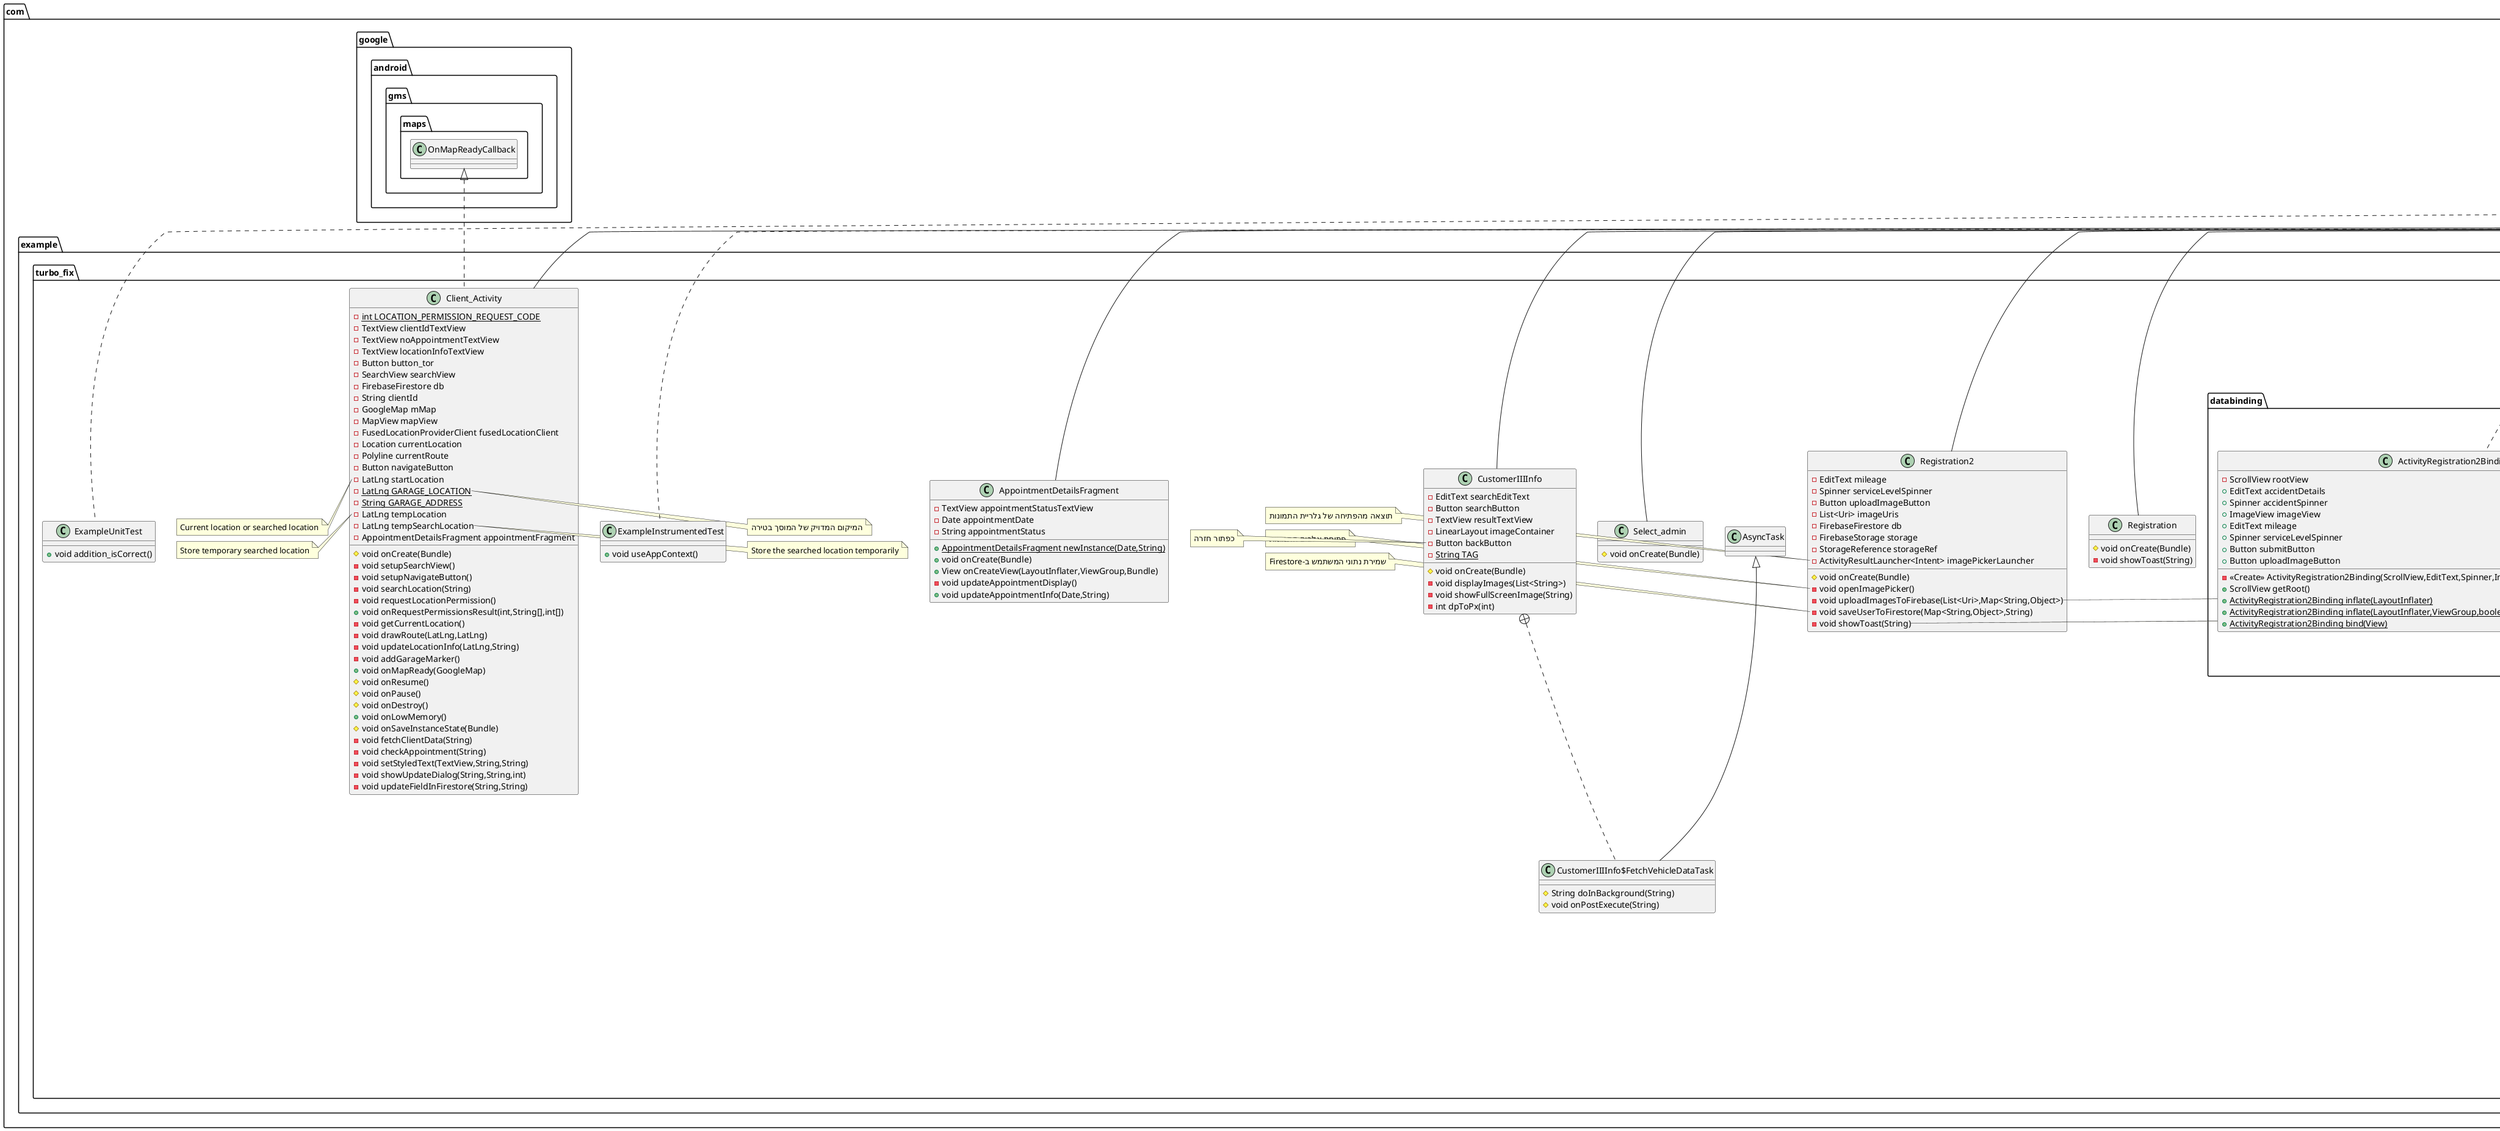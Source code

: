 @startuml
class com.example.turbo_fix.Admin_Activity {
- RecyclerView recyclerView
- SwipeRefreshLayout swipeRefresh
- View emptyStateLayout
- ChipGroup filterChipGroup
- FirebaseFirestore db
- AppointmentsAdapter adapter
- List<AppointmentItem> appointments
- FirebaseStorage storage
# void onCreate(Bundle)
- void showBlockHoursDialog()
- void blockEntireDay(Date)
- void blockSpecificHour(Date,String)
- boolean isAdmin()
- void deleteExpiredAppointments()
- void loadAppointments()
- Date getEndOfDay(Date)
- void updateUI()
- void showAppointmentDetails(AppointmentItem)
- void deleteAppointment(AppointmentItem)
}


class com.example.turbo_fix.Admin_Activity$AppointmentItem {
~ String userId
~ String appointmentId
~ String clientName
~ Date date
~ String description
~ Boolean knowsProblem
~ long timezoneOffset
}

class com.example.turbo_fix.Admin_Activity$AppointmentsAdapter {
+ ViewHolder onCreateViewHolder(ViewGroup,int)
+ void onBindViewHolder(ViewHolder,int)
+ int getItemCount()
}

class com.example.turbo_fix.Admin_Activity$AppointmentsAdapter$ViewHolder {
~ TextView clientNameText
~ TextView clientIdText
~ TextView appointmentDateText
~ TextView problemDescriptionText
~ ImageButton deleteButton
~ View viewDetailsButton
~ <<Create>> ViewHolder(View)
}


class com.example.turbo_fix.databinding.DialogFullscreenImageBinding {
- RelativeLayout rootView
+ ImageView fullscreenImage
+ ProgressBar loadingIndicator
- <<Create>> DialogFullscreenImageBinding(RelativeLayout,ImageView,ProgressBar)
+ RelativeLayout getRoot()
+ {static} DialogFullscreenImageBinding inflate(LayoutInflater)
+ {static} DialogFullscreenImageBinding inflate(LayoutInflater,ViewGroup,boolean)
+ {static} DialogFullscreenImageBinding bind(View)
}


class com.example.turbo_fix.databinding.ActivityClientBinding {
- ScrollView rootView
+ FrameLayout appointmentFragmentContainer
+ Button buttonTor
+ TextView carModelTextView
+ TextView carTypeTextView
+ TextView clientIdTextView
+ TextView clientNameTextView
+ TextView kilometersTextView
+ TextView locationInfoTextView
+ MapView map
+ Button navigateButton
+ SearchView searchView
+ ImageButton wrenchButton
- <<Create>> ActivityClientBinding(ScrollView,FrameLayout,Button,TextView,TextView,TextView,TextView,TextView,TextView,MapView,Button,SearchView,ImageButton)
+ ScrollView getRoot()
+ {static} ActivityClientBinding inflate(LayoutInflater)
+ {static} ActivityClientBinding inflate(LayoutInflater,ViewGroup,boolean)
+ {static} ActivityClientBinding bind(View)
}


class com.example.turbo_fix.Select_admin {
# void onCreate(Bundle)
}

class com.example.turbo_fix.databinding.DialogAppointmentDetailsBinding {
- ScrollView rootView
+ TextView clientIdText
+ TextView clientNameText
+ ImageButton copyButton
+ TextView dateText
+ TextView descriptionText
+ LinearLayout imagesContainer
+ ProgressBar loadingProgress
+ TextView problemTypeText
+ TextView timeText
- <<Create>> DialogAppointmentDetailsBinding(ScrollView,TextView,TextView,ImageButton,TextView,TextView,LinearLayout,ProgressBar,TextView,TextView)
+ ScrollView getRoot()
+ {static} DialogAppointmentDetailsBinding inflate(LayoutInflater)
+ {static} DialogAppointmentDetailsBinding inflate(LayoutInflater,ViewGroup,boolean)
+ {static} DialogAppointmentDetailsBinding bind(View)
}


class com.example.turbo_fix.ExampleUnitTest {
+ void addition_isCorrect()
}
note top of com.example.turbo_fix.ExampleUnitTest

 * Example local unit test, which will execute on the development machine (host).
 *
 * @see <a href="http://d.android.com/tools/testing">Testing documentation</a>
 
end note


class com.example.turbo_fix.AppointmentDetailsFragment {
- TextView appointmentStatusTextView
- Date appointmentDate
- String appointmentStatus
+ {static} AppointmentDetailsFragment newInstance(Date,String)
+ void onCreate(Bundle)
+ View onCreateView(LayoutInflater,ViewGroup,Bundle)
- void updateAppointmentDisplay()
+ void updateAppointmentInfo(Date,String)
}


class com.example.turbo_fix.databinding.SpinnerItemBinding {
- TextView rootView
- <<Create>> SpinnerItemBinding(TextView)
+ TextView getRoot()
+ {static} SpinnerItemBinding inflate(LayoutInflater)
+ {static} SpinnerItemBinding inflate(LayoutInflater,ViewGroup,boolean)
+ {static} SpinnerItemBinding bind(View)
}


class com.example.turbo_fix.Make_An_appointment {
~ EditText symptomsEditText
~ Button uploadImageButton
~ LinearLayout imageContainer
~ RadioGroup radioGroup
~ RadioButton radioYes
~ TextView welcomeTextView
~ List<Uri> imageUris
~ FirebaseFirestore db
~ FirebaseStorage storage
~ ActivityResultLauncher<Intent> galleryLauncher
~ boolean knowsProblem
~ String clientId
~ String fullName
~ Calendar selectedDate
# void onCreate(Bundle)
- void openDatePicker()
- void openTimePicker(Calendar)
- void openGallery()
- void addThumbnail(Uri)
- int dpToPx(int)
- void checkDateAvailability(String)
- void uploadAppointmentToFirebase(String)
}


class com.example.turbo_fix.databinding.ActivitySelectAdminBinding {
- CoordinatorLayout rootView
+ AppBarLayout appBarLayout
+ MaterialCardView btnAdminActivity
+ MaterialCardView btnCustomerInfo
+ CoordinatorLayout main
+ MaterialToolbar topAppBar
- <<Create>> ActivitySelectAdminBinding(CoordinatorLayout,AppBarLayout,MaterialCardView,MaterialCardView,CoordinatorLayout,MaterialToolbar)
+ CoordinatorLayout getRoot()
+ {static} ActivitySelectAdminBinding inflate(LayoutInflater)
+ {static} ActivitySelectAdminBinding inflate(LayoutInflater,ViewGroup,boolean)
+ {static} ActivitySelectAdminBinding bind(View)
}


class com.example.turbo_fix.databinding.ActivityRegistrationBinding {
- ScrollView rootView
+ EditText email
+ EditText emailPassword
+ EditText fullName
+ EditText licensePlate
+ EditText phoneNumber
+ Button submitButton
+ LinearLayout vehicleFields
- <<Create>> ActivityRegistrationBinding(ScrollView,EditText,EditText,EditText,EditText,EditText,Button,LinearLayout)
+ ScrollView getRoot()
+ {static} ActivityRegistrationBinding inflate(LayoutInflater)
+ {static} ActivityRegistrationBinding inflate(LayoutInflater,ViewGroup,boolean)
+ {static} ActivityRegistrationBinding bind(View)
}


class com.example.turbo_fix.databinding.RegistrationScreenBinding {
- ScrollView rootView
+ EditText email
+ EditText emailPassword
+ EditText fullName
+ EditText loginPassword
+ EditText phoneNumber
+ Button submitButton
+ Spinner vehicleCountSpinner
+ LinearLayout vehicleFields
- <<Create>> RegistrationScreenBinding(ScrollView,EditText,EditText,EditText,EditText,EditText,Button,Spinner,LinearLayout)
+ ScrollView getRoot()
+ {static} RegistrationScreenBinding inflate(LayoutInflater)
+ {static} RegistrationScreenBinding inflate(LayoutInflater,ViewGroup,boolean)
+ {static} RegistrationScreenBinding bind(View)
}


class com.example.turbo_fix.MainActivity {
- FirebaseFirestore firestore
- EditText emailEditText
- Button loginButton
# void onCreate(Bundle)
- void loginUser()
}


class com.example.turbo_fix.databinding.DialogBlockHoursBinding {
- LinearLayout rootView
+ CheckBox allDayCheckBox
+ CalendarView calendarView
+ ListView hourListView
- <<Create>> DialogBlockHoursBinding(LinearLayout,CheckBox,CalendarView,ListView)
+ LinearLayout getRoot()
+ {static} DialogBlockHoursBinding inflate(LayoutInflater)
+ {static} DialogBlockHoursBinding inflate(LayoutInflater,ViewGroup,boolean)
+ {static} DialogBlockHoursBinding bind(View)
}


class com.example.turbo_fix.databinding.ActivityMakeAnAppointmentBinding {
- FrameLayout rootView
+ TextView IntroductionQuestion
+ Button backButton
+ LinearLayout imageContainer
+ Button nextBtn
+ EditText problemDetailsEditText
+ RadioGroup radioGroup
+ RadioButton radioNo
+ RadioButton radioYes
+ Button selectDateButton
+ TextView selectedDateTextView
+ EditText symptomsEditText
+ Button uploadImageButton
+ TextView welcomeTextView
- <<Create>> ActivityMakeAnAppointmentBinding(FrameLayout,TextView,Button,LinearLayout,Button,EditText,RadioGroup,RadioButton,RadioButton,Button,TextView,EditText,Button,TextView)
+ FrameLayout getRoot()
+ {static} ActivityMakeAnAppointmentBinding inflate(LayoutInflater)
+ {static} ActivityMakeAnAppointmentBinding inflate(LayoutInflater,ViewGroup,boolean)
+ {static} ActivityMakeAnAppointmentBinding bind(View)
}


class com.example.turbo_fix.databinding.ItemAppointmentBinding {
- MaterialCardView rootView
+ TextView appointmentDateText
+ TextView clientIdText
+ TextView clientNameText
+ ImageButton deleteButton
+ TextView problemDescriptionText
+ MaterialButton viewDetailsButton
- <<Create>> ItemAppointmentBinding(MaterialCardView,TextView,TextView,TextView,ImageButton,TextView,MaterialButton)
+ MaterialCardView getRoot()
+ {static} ItemAppointmentBinding inflate(LayoutInflater)
+ {static} ItemAppointmentBinding inflate(LayoutInflater,ViewGroup,boolean)
+ {static} ItemAppointmentBinding bind(View)
}


class com.example.turbo_fix.databinding.ActivityServiceSelectionBinding {
- FrameLayout rootView
+ Button backToClientBtn
+ Button scheduleAppointmentBtn
+ Button urgentCallBtn
- <<Create>> ActivityServiceSelectionBinding(FrameLayout,Button,Button,Button)
+ FrameLayout getRoot()
+ {static} ActivityServiceSelectionBinding inflate(LayoutInflater)
+ {static} ActivityServiceSelectionBinding inflate(LayoutInflater,ViewGroup,boolean)
+ {static} ActivityServiceSelectionBinding bind(View)
}


class com.example.turbo_fix.User {
- String fullName
- String email
- String password
- String phoneNumber
- String licensePlate
+ <<Create>> User(String,String,String,String,String)
+ String getFullName()
+ void setFullName(String)
+ String getEmail()
+ void setEmail(String)
+ String getPassword()
+ void setPassword(String)
+ String getPhoneNumber()
+ void setPhoneNumber(String)
+ String getLicensePlate()
+ void setLicensePlate(String)
}

note left of com.example.turbo_fix.User::User(String,String,String,String,String)
 בנאי
end note
note right of com.example.turbo_fix.User::getFullName()
 Getters ו-Setters
end note

class com.example.turbo_fix.databinding.DialogLayoutBinding {
- LinearLayout rootView
+ ImageView closeButton
+ ImageView fullScreenImageView
- <<Create>> DialogLayoutBinding(LinearLayout,ImageView,ImageView)
+ LinearLayout getRoot()
+ {static} DialogLayoutBinding inflate(LayoutInflater)
+ {static} DialogLayoutBinding inflate(LayoutInflater,ViewGroup,boolean)
+ {static} DialogLayoutBinding bind(View)
}


class com.example.turbo_fix.HashUtil {
+ {static} String generateShortHash(String)
}
note left of com.example.turbo_fix.HashUtil::generateShortHash(String)
 פונקציה ליצירת hash ממחרוזת
end note

class com.example.turbo_fix.databinding.FragmentAppointmentDetailsBinding {
- CardView rootView
+ TextView appointmentStatusTextView
- <<Create>> FragmentAppointmentDetailsBinding(CardView,TextView)
+ CardView getRoot()
+ {static} FragmentAppointmentDetailsBinding inflate(LayoutInflater)
+ {static} FragmentAppointmentDetailsBinding inflate(LayoutInflater,ViewGroup,boolean)
+ {static} FragmentAppointmentDetailsBinding bind(View)
}


class com.example.turbo_fix.Registration2 {
- EditText mileage
- Spinner serviceLevelSpinner
- Button uploadImageButton
- List<Uri> imageUris
- FirebaseFirestore db
- FirebaseStorage storage
- StorageReference storageRef
- ActivityResultLauncher<Intent> imagePickerLauncher
# void onCreate(Bundle)
- void openImagePicker()
- void uploadImagesToFirebase(List<Uri>,Map<String,Object>)
- void saveUserToFirestore(Map<String,Object>,String)
- void showToast(String)
}
note left of com.example.turbo_fix.Registration2::imagePickerLauncher
 תוצאה מהפתיחה של גלריית התמונות
end note

note left of com.example.turbo_fix.Registration2::openImagePicker()
 פתיחת אלבום התמונות
end note
note right of com.example.turbo_fix.Registration2::uploadImagesToFirebase(List<Uri>,Map<String,Object>)
 העלאת התמונות ל-Firebase Storage
end note
note left of com.example.turbo_fix.Registration2::saveUserToFirestore(Map<String,Object>,String)
 שמירת נתוני המשתמש ב-Firestore
end note
note right of com.example.turbo_fix.Registration2::showToast(String)
 הצגת הודעות טוסט
end note

class com.example.turbo_fix.CustomerIIIInfo {
- EditText searchEditText
- Button searchButton
- TextView resultTextView
- LinearLayout imageContainer
- Button backButton
- {static} String TAG
# void onCreate(Bundle)
- void displayImages(List<String>)
- void showFullScreenImage(String)
- int dpToPx(int)
}
note left of com.example.turbo_fix.CustomerIIIInfo::backButton
 כפתור חזרה
end note


class com.example.turbo_fix.CustomerIIIInfo$FetchVehicleDataTask {
# String doInBackground(String)
# void onPostExecute(String)
}

class com.example.turbo_fix.Client_Activity {
- {static} int LOCATION_PERMISSION_REQUEST_CODE
- TextView clientIdTextView
- TextView noAppointmentTextView
- TextView locationInfoTextView
- Button button_tor
- SearchView searchView
- FirebaseFirestore db
- String clientId
- GoogleMap mMap
- MapView mapView
- FusedLocationProviderClient fusedLocationClient
- Location currentLocation
- Polyline currentRoute
- Button navigateButton
- LatLng startLocation
- {static} LatLng GARAGE_LOCATION
- {static} String GARAGE_ADDRESS
- LatLng tempLocation
- LatLng tempSearchLocation
- AppointmentDetailsFragment appointmentFragment
# void onCreate(Bundle)
- void setupSearchView()
- void setupNavigateButton()
- void searchLocation(String)
- void requestLocationPermission()
+ void onRequestPermissionsResult(int,String[],int[])
- void getCurrentLocation()
- void drawRoute(LatLng,LatLng)
- void updateLocationInfo(LatLng,String)
- void addGarageMarker()
+ void onMapReady(GoogleMap)
# void onResume()
# void onPause()
# void onDestroy()
+ void onLowMemory()
# void onSaveInstanceState(Bundle)
- void fetchClientData(String)
- void checkAppointment(String)
- void setStyledText(TextView,String,String)
- void showUpdateDialog(String,String,int)
- void updateFieldInFirestore(String,String)
}
note left of com.example.turbo_fix.Client_Activity::startLocation
 Current location or searched location
end note
note right of com.example.turbo_fix.Client_Activity::GARAGE_LOCATION
 המיקום המדויק של המוסך בטירה
end note
note left of com.example.turbo_fix.Client_Activity::tempLocation
 Store temporary searched location
end note
note right of com.example.turbo_fix.Client_Activity::tempSearchLocation
 Store the searched location temporarily
end note


class com.example.turbo_fix.databinding.ActivityAdminBinding {
- CoordinatorLayout rootView
+ RecyclerView appointmentsRecyclerView
+ ImageButton backButton
+ MaterialButton blockHoursButton
+ Chip chipAll
+ Chip chipToday
+ Chip chipTomorrow
+ LinearLayout emptyStateLayout
+ ChipGroup filterChipGroup
+ SwipeRefreshLayout swipeRefresh
+ Toolbar toolbar
- <<Create>> ActivityAdminBinding(CoordinatorLayout,RecyclerView,ImageButton,MaterialButton,Chip,Chip,Chip,LinearLayout,ChipGroup,SwipeRefreshLayout,Toolbar)
+ CoordinatorLayout getRoot()
+ {static} ActivityAdminBinding inflate(LayoutInflater)
+ {static} ActivityAdminBinding inflate(LayoutInflater,ViewGroup,boolean)
+ {static} ActivityAdminBinding bind(View)
}


class com.example.turbo_fix.databinding.CustomeriiiinfoBinding {
- FrameLayout rootView
+ Button backButton
+ LinearLayout imageContainer
+ TextView resultTextView
+ Button searchButton
+ TextInputEditText searchEditText
- <<Create>> CustomeriiiinfoBinding(FrameLayout,Button,LinearLayout,TextView,Button,TextInputEditText)
+ FrameLayout getRoot()
+ {static} CustomeriiiinfoBinding inflate(LayoutInflater)
+ {static} CustomeriiiinfoBinding inflate(LayoutInflater,ViewGroup,boolean)
+ {static} CustomeriiiinfoBinding bind(View)
}


class com.example.turbo_fix.Service_selection {
~ Button scheduleAppointmentBtn
~ String clientId
# void onCreate(Bundle)
}


class com.example.turbo_fix.Registration {
# void onCreate(Bundle)
- void showToast(String)
}

class com.example.turbo_fix.databinding.ActivityMainBinding {
- ConstraintLayout rootView
+ TextView appNameText
+ LinearLayout carPartsSection
+ EditText emailEditText
+ Button loginButton
+ EditText passwordEditText
+ Button registerButton
+ TextView titleText
+ ImageView turboIconLeft
+ ImageView turboIconRight
- <<Create>> ActivityMainBinding(ConstraintLayout,TextView,LinearLayout,EditText,Button,EditText,Button,TextView,ImageView,ImageView)
+ ConstraintLayout getRoot()
+ {static} ActivityMainBinding inflate(LayoutInflater)
+ {static} ActivityMainBinding inflate(LayoutInflater,ViewGroup,boolean)
+ {static} ActivityMainBinding bind(View)
}


class com.example.turbo_fix.databinding.ActivityRegistration2Binding {
- ScrollView rootView
+ EditText accidentDetails
+ Spinner accidentSpinner
+ ImageView imageView
+ EditText mileage
+ Spinner serviceLevelSpinner
+ Button submitButton
+ Button uploadImageButton
- <<Create>> ActivityRegistration2Binding(ScrollView,EditText,Spinner,ImageView,EditText,Spinner,Button,Button)
+ ScrollView getRoot()
+ {static} ActivityRegistration2Binding inflate(LayoutInflater)
+ {static} ActivityRegistration2Binding inflate(LayoutInflater,ViewGroup,boolean)
+ {static} ActivityRegistration2Binding bind(View)
}


class com.example.turbo_fix.ExampleInstrumentedTest {
+ void useAppContext()
}
note top of com.example.turbo_fix.ExampleInstrumentedTest

 * Instrumented test, which will execute on an Android device.
 *
 * @see <a href="http://d.android.com/tools/testing">Testing documentation</a>
 
end note




androidx.appcompat.app.AppCompatActivity <|-- com.example.turbo_fix.Admin_Activity
com.example.turbo_fix.Admin_Activity +.. com.example.turbo_fix.Admin_Activity$AppointmentItem
com.example.turbo_fix.Admin_Activity +.. com.example.turbo_fix.Admin_Activity$AppointmentsAdapter
com.example.turbo_fix.Adapter <|-- com.example.turbo_fix.Admin_Activity$AppointmentsAdapter
com.example.turbo_fix.Admin_Activity$AppointmentsAdapter +.. com.example.turbo_fix.Admin_Activity$AppointmentsAdapter$ViewHolder
com.example.turbo_fix.ViewHolder <|-- com.example.turbo_fix.Admin_Activity$AppointmentsAdapter$ViewHolder
androidx.viewbinding.ViewBinding <|.. com.example.turbo_fix.databinding.DialogFullscreenImageBinding
androidx.viewbinding.ViewBinding <|.. com.example.turbo_fix.databinding.ActivityClientBinding
androidx.appcompat.app.AppCompatActivity <|-- com.example.turbo_fix.Select_admin
androidx.viewbinding.ViewBinding <|.. com.example.turbo_fix.databinding.DialogAppointmentDetailsBinding
androidx.fragment.app.Fragment <|-- com.example.turbo_fix.AppointmentDetailsFragment
androidx.viewbinding.ViewBinding <|.. com.example.turbo_fix.databinding.SpinnerItemBinding
androidx.appcompat.app.AppCompatActivity <|-- com.example.turbo_fix.Make_An_appointment
androidx.viewbinding.ViewBinding <|.. com.example.turbo_fix.databinding.ActivitySelectAdminBinding
androidx.viewbinding.ViewBinding <|.. com.example.turbo_fix.databinding.ActivityRegistrationBinding
androidx.viewbinding.ViewBinding <|.. com.example.turbo_fix.databinding.RegistrationScreenBinding
androidx.appcompat.app.AppCompatActivity <|-- com.example.turbo_fix.MainActivity
androidx.viewbinding.ViewBinding <|.. com.example.turbo_fix.databinding.DialogBlockHoursBinding
androidx.viewbinding.ViewBinding <|.. com.example.turbo_fix.databinding.ActivityMakeAnAppointmentBinding
androidx.viewbinding.ViewBinding <|.. com.example.turbo_fix.databinding.ItemAppointmentBinding
androidx.viewbinding.ViewBinding <|.. com.example.turbo_fix.databinding.ActivityServiceSelectionBinding
androidx.viewbinding.ViewBinding <|.. com.example.turbo_fix.databinding.DialogLayoutBinding
androidx.viewbinding.ViewBinding <|.. com.example.turbo_fix.databinding.FragmentAppointmentDetailsBinding
androidx.appcompat.app.AppCompatActivity <|-- com.example.turbo_fix.Registration2
androidx.appcompat.app.AppCompatActivity <|-- com.example.turbo_fix.CustomerIIIInfo
com.example.turbo_fix.CustomerIIIInfo +.. com.example.turbo_fix.CustomerIIIInfo$FetchVehicleDataTask
com.example.turbo_fix.AsyncTask <|-- com.example.turbo_fix.CustomerIIIInfo$FetchVehicleDataTask
com.google.android.gms.maps.OnMapReadyCallback <|.. com.example.turbo_fix.Client_Activity
androidx.appcompat.app.AppCompatActivity <|-- com.example.turbo_fix.Client_Activity
androidx.viewbinding.ViewBinding <|.. com.example.turbo_fix.databinding.ActivityAdminBinding
androidx.viewbinding.ViewBinding <|.. com.example.turbo_fix.databinding.CustomeriiiinfoBinding
androidx.appcompat.app.AppCompatActivity <|-- com.example.turbo_fix.Service_selection
androidx.appcompat.app.AppCompatActivity <|-- com.example.turbo_fix.Registration
androidx.viewbinding.ViewBinding <|.. com.example.turbo_fix.databinding.ActivityMainBinding
androidx.viewbinding.ViewBinding <|.. com.example.turbo_fix.databinding.ActivityRegistration2Binding
@enduml